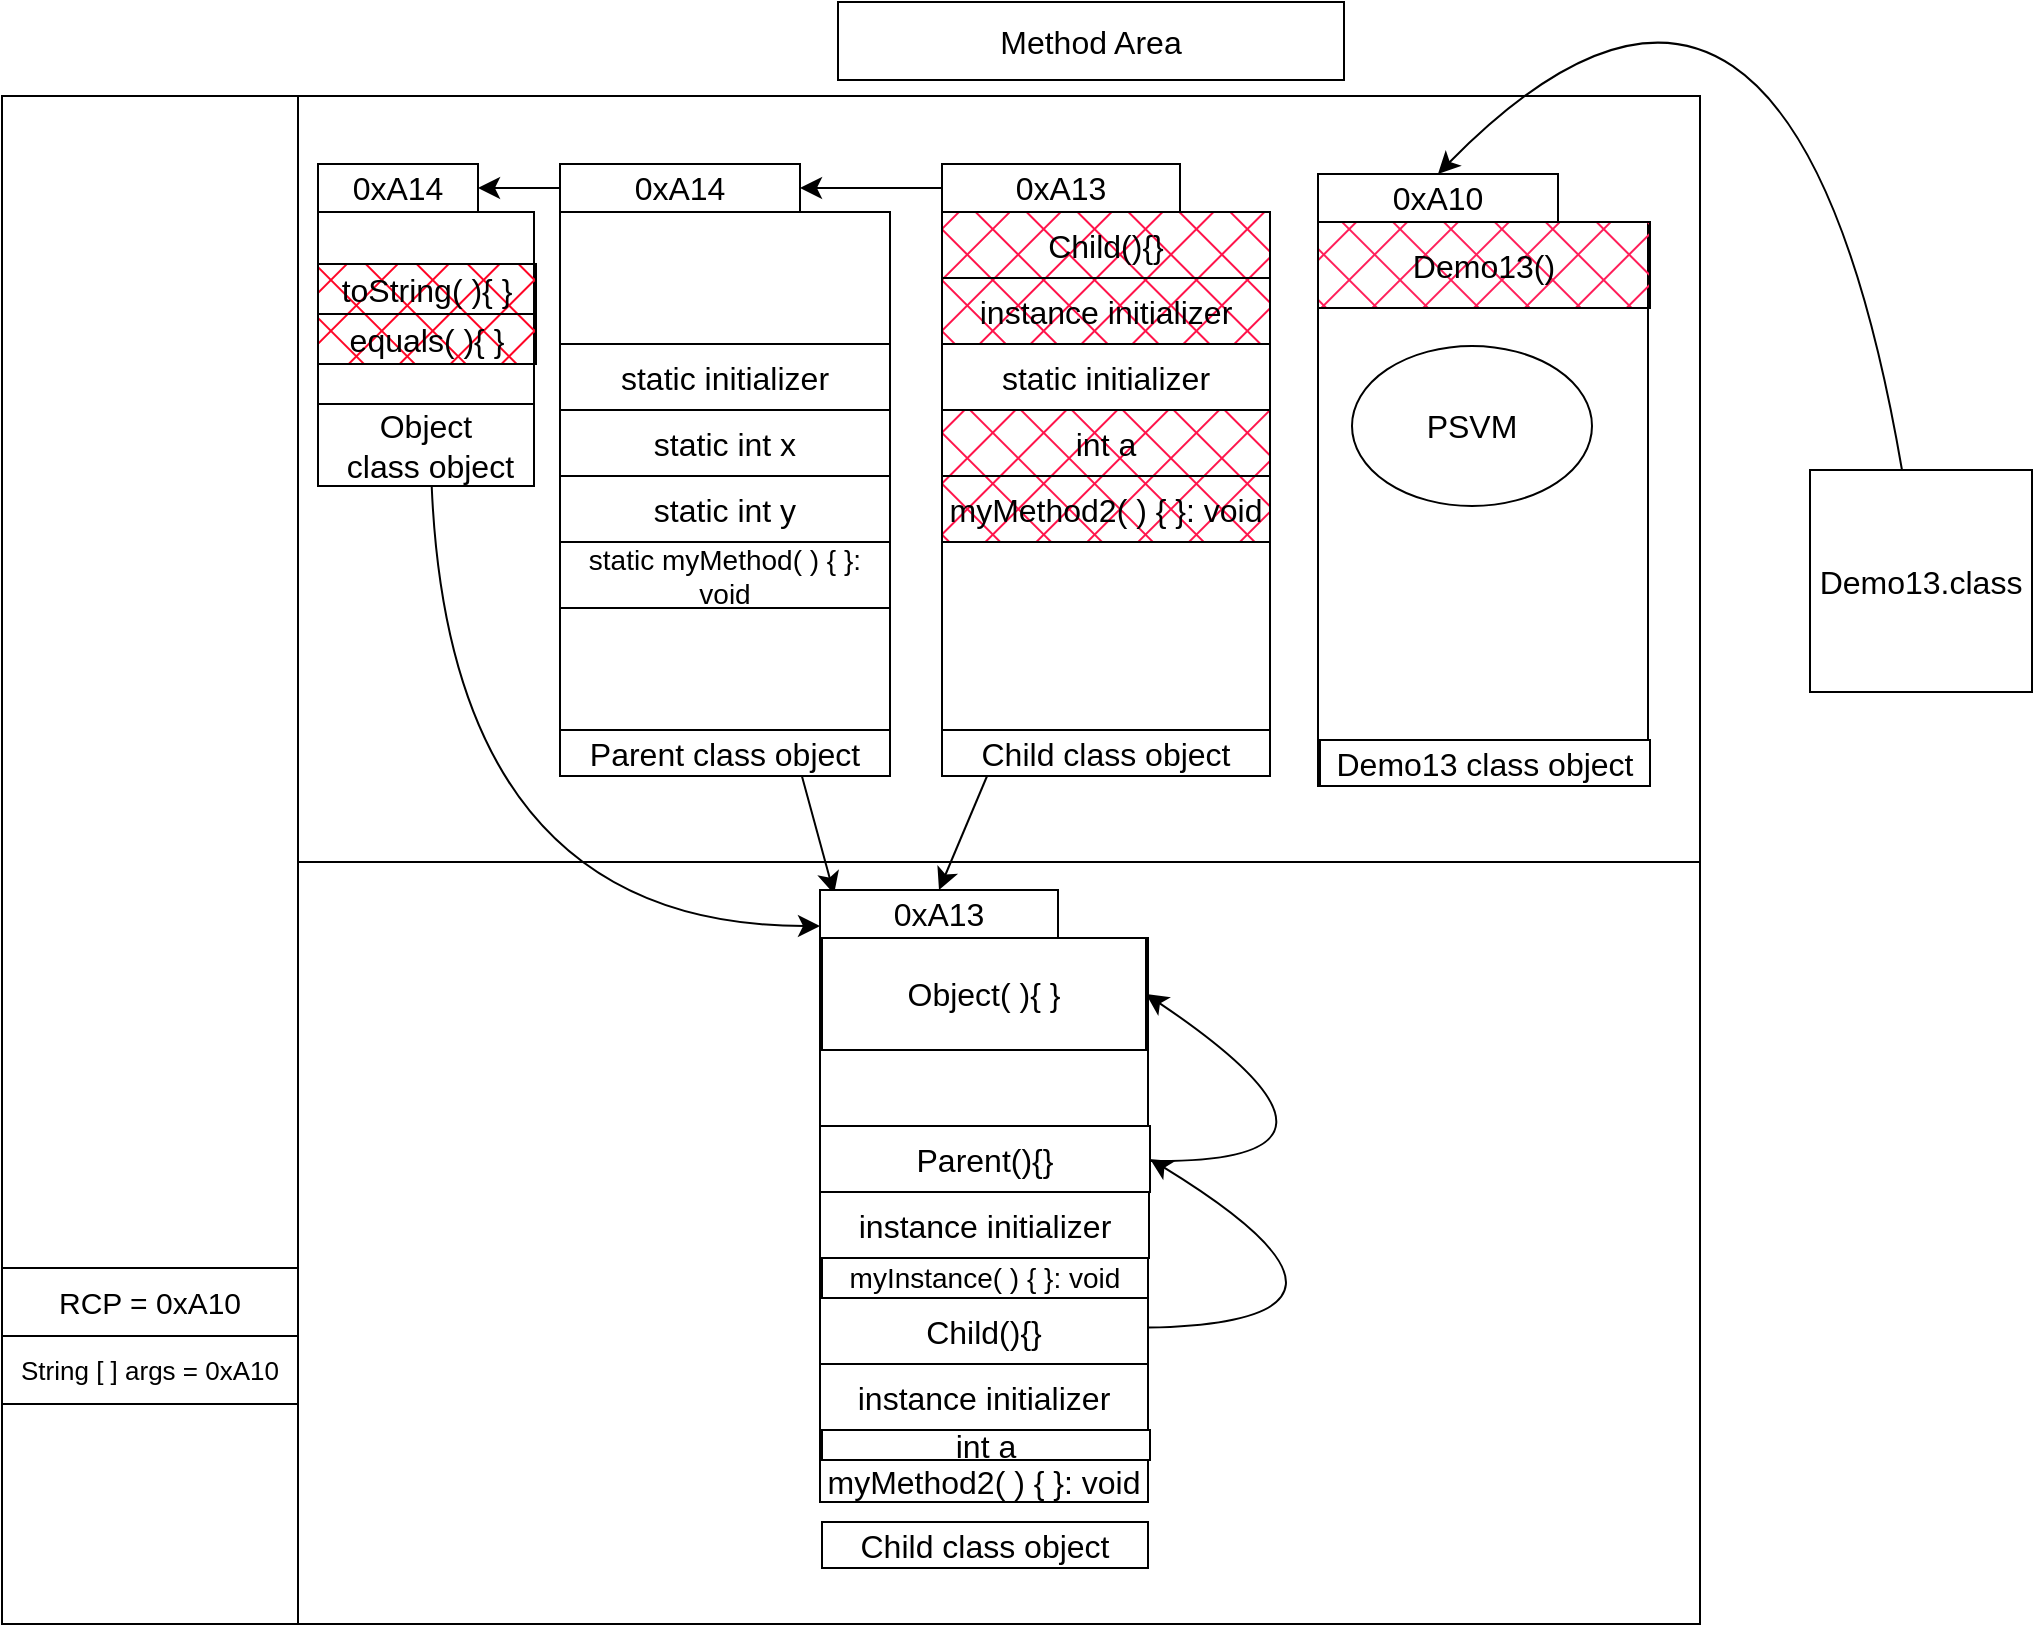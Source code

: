<mxfile version="21.3.7" type="device" pages="2">
  <diagram name="Page-1" id="bGE9_jnd31VBItQDviGC">
    <mxGraphModel dx="1834" dy="1243" grid="0" gridSize="10" guides="1" tooltips="1" connect="1" arrows="1" fold="1" page="0" pageScale="1" pageWidth="850" pageHeight="1100" math="0" shadow="0">
      <root>
        <mxCell id="0" />
        <mxCell id="1" parent="0" />
        <mxCell id="CyGVum3OQX_qUcipyzNN-56" value="" style="rounded=0;whiteSpace=wrap;html=1;fontSize=16;strokeWidth=6;" parent="1" vertex="1">
          <mxGeometry x="27" y="406" width="166" height="123" as="geometry" />
        </mxCell>
        <mxCell id="CyGVum3OQX_qUcipyzNN-3" value="" style="rounded=0;whiteSpace=wrap;html=1;fontSize=16;" parent="1" vertex="1">
          <mxGeometry x="-233" y="-71" width="701" height="383" as="geometry" />
        </mxCell>
        <mxCell id="CyGVum3OQX_qUcipyzNN-4" value="" style="rounded=0;whiteSpace=wrap;html=1;fontSize=16;" parent="1" vertex="1">
          <mxGeometry x="-381" y="-71" width="148" height="699" as="geometry" />
        </mxCell>
        <mxCell id="CyGVum3OQX_qUcipyzNN-5" value="" style="rounded=0;whiteSpace=wrap;html=1;fontSize=16;" parent="1" vertex="1">
          <mxGeometry x="-233" y="312" width="701" height="381" as="geometry" />
        </mxCell>
        <mxCell id="CyGVum3OQX_qUcipyzNN-6" value="Method Area" style="rounded=0;whiteSpace=wrap;html=1;fontSize=16;" parent="1" vertex="1">
          <mxGeometry x="37" y="-118" width="253" height="39" as="geometry" />
        </mxCell>
        <mxCell id="CyGVum3OQX_qUcipyzNN-7" value="" style="rounded=0;whiteSpace=wrap;html=1;fontSize=16;" parent="1" vertex="1">
          <mxGeometry x="277" y="-8" width="165" height="282" as="geometry" />
        </mxCell>
        <mxCell id="CyGVum3OQX_qUcipyzNN-8" value="0xA10" style="rounded=0;whiteSpace=wrap;html=1;fontSize=16;" parent="1" vertex="1">
          <mxGeometry x="277" y="-32" width="120" height="24" as="geometry" />
        </mxCell>
        <mxCell id="CyGVum3OQX_qUcipyzNN-9" value="Demo13()" style="rounded=0;whiteSpace=wrap;html=1;fontSize=16;fillStyle=cross-hatch;fillColor=#FF1F5A;" parent="1" vertex="1">
          <mxGeometry x="277" y="-8" width="166" height="43" as="geometry" />
        </mxCell>
        <mxCell id="CyGVum3OQX_qUcipyzNN-10" value="PSVM" style="ellipse;whiteSpace=wrap;html=1;fontSize=16;" parent="1" vertex="1">
          <mxGeometry x="294" y="54" width="120" height="80" as="geometry" />
        </mxCell>
        <mxCell id="CyGVum3OQX_qUcipyzNN-11" value="" style="rounded=0;whiteSpace=wrap;html=1;fontSize=16;" parent="1" vertex="1">
          <mxGeometry x="-381" y="515" width="148" height="178" as="geometry" />
        </mxCell>
        <mxCell id="CyGVum3OQX_qUcipyzNN-12" value="RCP = 0xA10" style="rounded=0;whiteSpace=wrap;html=1;fontSize=15;" parent="1" vertex="1">
          <mxGeometry x="-381" y="515" width="148" height="34" as="geometry" />
        </mxCell>
        <mxCell id="CyGVum3OQX_qUcipyzNN-13" value="String [ ] args = 0xA10" style="rounded=0;whiteSpace=wrap;html=1;fontSize=13;" parent="1" vertex="1">
          <mxGeometry x="-381" y="549" width="148" height="34" as="geometry" />
        </mxCell>
        <mxCell id="CyGVum3OQX_qUcipyzNN-16" style="edgeStyle=none;curved=1;rounded=0;orthogonalLoop=1;jettySize=auto;html=1;entryX=0.5;entryY=0;entryDx=0;entryDy=0;fontSize=12;startSize=8;endSize=8;" parent="1" source="CyGVum3OQX_qUcipyzNN-14" target="CyGVum3OQX_qUcipyzNN-8" edge="1">
          <mxGeometry relative="1" as="geometry">
            <Array as="points">
              <mxPoint x="513" y="-211" />
            </Array>
          </mxGeometry>
        </mxCell>
        <mxCell id="CyGVum3OQX_qUcipyzNN-14" value="Demo13.class" style="whiteSpace=wrap;html=1;aspect=fixed;fontSize=16;" parent="1" vertex="1">
          <mxGeometry x="523" y="116" width="111" height="111" as="geometry" />
        </mxCell>
        <mxCell id="CyGVum3OQX_qUcipyzNN-54" style="edgeStyle=none;curved=1;rounded=0;orthogonalLoop=1;jettySize=auto;html=1;entryX=0.5;entryY=0;entryDx=0;entryDy=0;fontSize=12;startSize=8;endSize=8;" parent="1" source="CyGVum3OQX_qUcipyzNN-17" target="CyGVum3OQX_qUcipyzNN-50" edge="1">
          <mxGeometry relative="1" as="geometry" />
        </mxCell>
        <mxCell id="CyGVum3OQX_qUcipyzNN-17" value="" style="rounded=0;whiteSpace=wrap;html=1;fontSize=16;" parent="1" vertex="1">
          <mxGeometry x="89" y="-13" width="164" height="282" as="geometry" />
        </mxCell>
        <mxCell id="CyGVum3OQX_qUcipyzNN-36" style="edgeStyle=none;curved=1;rounded=0;orthogonalLoop=1;jettySize=auto;html=1;entryX=1;entryY=0.5;entryDx=0;entryDy=0;fontSize=12;startSize=8;endSize=8;" parent="1" source="CyGVum3OQX_qUcipyzNN-18" target="CyGVum3OQX_qUcipyzNN-26" edge="1">
          <mxGeometry relative="1" as="geometry" />
        </mxCell>
        <mxCell id="CyGVum3OQX_qUcipyzNN-18" value="0xA13" style="rounded=0;whiteSpace=wrap;html=1;fontSize=16;" parent="1" vertex="1">
          <mxGeometry x="89" y="-37" width="119" height="24" as="geometry" />
        </mxCell>
        <mxCell id="CyGVum3OQX_qUcipyzNN-19" value="Demo13 class object" style="rounded=0;whiteSpace=wrap;html=1;fontSize=16;" parent="1" vertex="1">
          <mxGeometry x="278" y="251" width="165" height="23" as="geometry" />
        </mxCell>
        <mxCell id="CyGVum3OQX_qUcipyzNN-20" value="Child class object" style="rounded=0;whiteSpace=wrap;html=1;fontSize=16;" parent="1" vertex="1">
          <mxGeometry x="89" y="246" width="164" height="23" as="geometry" />
        </mxCell>
        <mxCell id="CyGVum3OQX_qUcipyzNN-21" value="Child(){}" style="rounded=0;whiteSpace=wrap;html=1;fontSize=16;fillStyle=cross-hatch;fillColor=#FF144B;" parent="1" vertex="1">
          <mxGeometry x="89" y="-13" width="164" height="33" as="geometry" />
        </mxCell>
        <mxCell id="CyGVum3OQX_qUcipyzNN-22" value="instance initializer" style="rounded=0;whiteSpace=wrap;html=1;fontSize=16;fillStyle=cross-hatch;fillColor=#FF144B;" parent="1" vertex="1">
          <mxGeometry x="89" y="20" width="164" height="33" as="geometry" />
        </mxCell>
        <mxCell id="CyGVum3OQX_qUcipyzNN-23" value="static initializer" style="rounded=0;whiteSpace=wrap;html=1;fontSize=16;" parent="1" vertex="1">
          <mxGeometry x="89" y="53" width="164" height="33" as="geometry" />
        </mxCell>
        <mxCell id="CyGVum3OQX_qUcipyzNN-24" value="int a" style="rounded=0;whiteSpace=wrap;html=1;fontSize=16;fillStyle=cross-hatch;fillColor=#FF144B;" parent="1" vertex="1">
          <mxGeometry x="89" y="86" width="164" height="33" as="geometry" />
        </mxCell>
        <mxCell id="CyGVum3OQX_qUcipyzNN-25" value="myMethod2( ) { }: void" style="rounded=0;whiteSpace=wrap;html=1;fontSize=16;fillStyle=cross-hatch;fillColor=#FF144B;" parent="1" vertex="1">
          <mxGeometry x="89" y="119" width="164" height="33" as="geometry" />
        </mxCell>
        <mxCell id="CyGVum3OQX_qUcipyzNN-43" style="edgeStyle=none;curved=1;rounded=0;orthogonalLoop=1;jettySize=auto;html=1;entryX=1;entryY=0.5;entryDx=0;entryDy=0;fontSize=12;startSize=8;endSize=8;" parent="1" source="CyGVum3OQX_qUcipyzNN-26" target="CyGVum3OQX_qUcipyzNN-38" edge="1">
          <mxGeometry relative="1" as="geometry" />
        </mxCell>
        <mxCell id="CyGVum3OQX_qUcipyzNN-26" value="0xA14" style="rounded=0;whiteSpace=wrap;html=1;fontSize=16;" parent="1" vertex="1">
          <mxGeometry x="-102" y="-37" width="120" height="24" as="geometry" />
        </mxCell>
        <mxCell id="CyGVum3OQX_qUcipyzNN-53" style="edgeStyle=none;curved=1;rounded=0;orthogonalLoop=1;jettySize=auto;html=1;entryX=0.059;entryY=0.083;entryDx=0;entryDy=0;fontSize=12;startSize=8;endSize=8;entryPerimeter=0;" parent="1" source="CyGVum3OQX_qUcipyzNN-27" target="CyGVum3OQX_qUcipyzNN-50" edge="1">
          <mxGeometry relative="1" as="geometry" />
        </mxCell>
        <mxCell id="CyGVum3OQX_qUcipyzNN-27" value="" style="rounded=0;whiteSpace=wrap;html=1;fontSize=16;" parent="1" vertex="1">
          <mxGeometry x="-102" y="-13" width="165" height="282" as="geometry" />
        </mxCell>
        <mxCell id="CyGVum3OQX_qUcipyzNN-28" value="static myMethod( ) { }: void" style="rounded=0;whiteSpace=wrap;html=1;fontSize=14;" parent="1" vertex="1">
          <mxGeometry x="-102" y="152" width="165" height="33" as="geometry" />
        </mxCell>
        <mxCell id="CyGVum3OQX_qUcipyzNN-29" value="static int x" style="rounded=0;whiteSpace=wrap;html=1;fontSize=16;" parent="1" vertex="1">
          <mxGeometry x="-102" y="86" width="165" height="33" as="geometry" />
        </mxCell>
        <mxCell id="CyGVum3OQX_qUcipyzNN-30" value="static initializer" style="rounded=0;whiteSpace=wrap;html=1;fontSize=16;" parent="1" vertex="1">
          <mxGeometry x="-102" y="53" width="165" height="33" as="geometry" />
        </mxCell>
        <mxCell id="CyGVum3OQX_qUcipyzNN-33" value="Parent class object" style="rounded=0;whiteSpace=wrap;html=1;fontSize=16;" parent="1" vertex="1">
          <mxGeometry x="-102" y="246" width="165" height="23" as="geometry" />
        </mxCell>
        <mxCell id="CyGVum3OQX_qUcipyzNN-34" value="static int y" style="rounded=0;whiteSpace=wrap;html=1;fontSize=16;" parent="1" vertex="1">
          <mxGeometry x="-102" y="119" width="165" height="33" as="geometry" />
        </mxCell>
        <mxCell id="CyGVum3OQX_qUcipyzNN-55" style="edgeStyle=none;curved=1;rounded=0;orthogonalLoop=1;jettySize=auto;html=1;entryX=0;entryY=0.75;entryDx=0;entryDy=0;fontSize=12;startSize=8;endSize=8;" parent="1" source="CyGVum3OQX_qUcipyzNN-37" target="CyGVum3OQX_qUcipyzNN-50" edge="1">
          <mxGeometry relative="1" as="geometry">
            <Array as="points">
              <mxPoint x="-157" y="344" />
            </Array>
          </mxGeometry>
        </mxCell>
        <mxCell id="CyGVum3OQX_qUcipyzNN-37" value="" style="rounded=0;whiteSpace=wrap;html=1;fontSize=16;" parent="1" vertex="1">
          <mxGeometry x="-223" y="-13" width="108" height="137" as="geometry" />
        </mxCell>
        <mxCell id="CyGVum3OQX_qUcipyzNN-38" value="0xA14" style="rounded=0;whiteSpace=wrap;html=1;fontSize=16;" parent="1" vertex="1">
          <mxGeometry x="-223" y="-37" width="80" height="24" as="geometry" />
        </mxCell>
        <mxCell id="CyGVum3OQX_qUcipyzNN-39" value="Object&lt;br&gt;&amp;nbsp;class object" style="rounded=0;whiteSpace=wrap;html=1;fontSize=16;" parent="1" vertex="1">
          <mxGeometry x="-223" y="83" width="108" height="41" as="geometry" />
        </mxCell>
        <mxCell id="CyGVum3OQX_qUcipyzNN-41" value="toString( ){ }" style="rounded=0;whiteSpace=wrap;html=1;fontSize=16;fillStyle=cross-hatch;fillColor=#FF0526;" parent="1" vertex="1">
          <mxGeometry x="-223" y="13" width="109" height="25" as="geometry" />
        </mxCell>
        <mxCell id="CyGVum3OQX_qUcipyzNN-42" value="equals( ){ }" style="rounded=0;whiteSpace=wrap;html=1;fontSize=16;fillStyle=cross-hatch;fillColor=#FF0526;" parent="1" vertex="1">
          <mxGeometry x="-223" y="38" width="109" height="25" as="geometry" />
        </mxCell>
        <mxCell id="CyGVum3OQX_qUcipyzNN-44" value="" style="rounded=0;whiteSpace=wrap;html=1;fontSize=16;" parent="1" vertex="1">
          <mxGeometry x="28" y="350" width="164" height="282" as="geometry" />
        </mxCell>
        <mxCell id="CyGVum3OQX_qUcipyzNN-45" value="myMethod2( ) { }: void" style="rounded=0;whiteSpace=wrap;html=1;fontSize=16;fillStyle=solid;fillColor=#FFFFFF;" parent="1" vertex="1">
          <mxGeometry x="28" y="611" width="164" height="21" as="geometry" />
        </mxCell>
        <mxCell id="CyGVum3OQX_qUcipyzNN-46" value="int a" style="rounded=0;whiteSpace=wrap;html=1;fontSize=16;fillStyle=solid;fillColor=#FFFFFF;" parent="1" vertex="1">
          <mxGeometry x="29" y="596" width="164" height="15" as="geometry" />
        </mxCell>
        <mxCell id="CyGVum3OQX_qUcipyzNN-48" value="instance initializer" style="rounded=0;whiteSpace=wrap;html=1;fontSize=16;fillStyle=solid;fillColor=#FFFFFF;" parent="1" vertex="1">
          <mxGeometry x="28" y="563" width="164" height="33" as="geometry" />
        </mxCell>
        <mxCell id="CyGVum3OQX_qUcipyzNN-57" style="edgeStyle=none;curved=1;rounded=0;orthogonalLoop=1;jettySize=auto;html=1;entryX=1;entryY=0.5;entryDx=0;entryDy=0;fontSize=12;startSize=8;endSize=8;" parent="1" source="CyGVum3OQX_qUcipyzNN-49" target="CyGVum3OQX_qUcipyzNN-32" edge="1">
          <mxGeometry relative="1" as="geometry" />
        </mxCell>
        <mxCell id="CyGVum3OQX_qUcipyzNN-59" style="edgeStyle=none;curved=1;rounded=0;orthogonalLoop=1;jettySize=auto;html=1;entryX=1;entryY=0.5;entryDx=0;entryDy=0;fontSize=12;startSize=8;endSize=8;" parent="1" source="CyGVum3OQX_qUcipyzNN-49" target="CyGVum3OQX_qUcipyzNN-32" edge="1">
          <mxGeometry relative="1" as="geometry">
            <Array as="points">
              <mxPoint x="326" y="542" />
            </Array>
          </mxGeometry>
        </mxCell>
        <mxCell id="CyGVum3OQX_qUcipyzNN-49" value="Child(){}" style="rounded=0;whiteSpace=wrap;html=1;fontSize=16;fillStyle=solid;fillColor=#FFFFFF;" parent="1" vertex="1">
          <mxGeometry x="28" y="530" width="164" height="33" as="geometry" />
        </mxCell>
        <mxCell id="CyGVum3OQX_qUcipyzNN-50" value="0xA13" style="rounded=0;whiteSpace=wrap;html=1;fontSize=16;" parent="1" vertex="1">
          <mxGeometry x="28" y="326" width="119" height="24" as="geometry" />
        </mxCell>
        <mxCell id="CyGVum3OQX_qUcipyzNN-51" value="Child class object" style="rounded=0;whiteSpace=wrap;html=1;fontSize=16;" parent="1" vertex="1">
          <mxGeometry x="29" y="642" width="163" height="23" as="geometry" />
        </mxCell>
        <mxCell id="CyGVum3OQX_qUcipyzNN-35" value="myInstance( ) { }: void" style="rounded=0;whiteSpace=wrap;html=1;fontSize=14;fillStyle=solid;fillColor=#FFFFFF;" parent="1" vertex="1">
          <mxGeometry x="29" y="510" width="163" height="20" as="geometry" />
        </mxCell>
        <mxCell id="CyGVum3OQX_qUcipyzNN-31" value="instance initializer" style="rounded=0;whiteSpace=wrap;html=1;fontSize=16;fillStyle=solid;fillColor=#FFFFFF;" parent="1" vertex="1">
          <mxGeometry x="28" y="477" width="164.5" height="33" as="geometry" />
        </mxCell>
        <mxCell id="CyGVum3OQX_qUcipyzNN-60" style="edgeStyle=none;curved=1;rounded=0;orthogonalLoop=1;jettySize=auto;html=1;entryX=1;entryY=0.5;entryDx=0;entryDy=0;fontSize=12;startSize=8;endSize=8;" parent="1" source="CyGVum3OQX_qUcipyzNN-32" target="CyGVum3OQX_qUcipyzNN-40" edge="1">
          <mxGeometry relative="1" as="geometry">
            <Array as="points">
              <mxPoint x="317" y="463" />
            </Array>
          </mxGeometry>
        </mxCell>
        <mxCell id="CyGVum3OQX_qUcipyzNN-32" value="Parent(){}" style="rounded=0;whiteSpace=wrap;html=1;fontSize=16;fillStyle=solid;fillColor=#FFFFFF;" parent="1" vertex="1">
          <mxGeometry x="28" y="444" width="165" height="33" as="geometry" />
        </mxCell>
        <mxCell id="CyGVum3OQX_qUcipyzNN-40" value="Object( ){ }" style="rounded=0;whiteSpace=wrap;html=1;fontSize=16;fillStyle=solid;fillColor=#FFFFFF;" parent="1" vertex="1">
          <mxGeometry x="29" y="350" width="162" height="56" as="geometry" />
        </mxCell>
      </root>
    </mxGraphModel>
  </diagram>
  <diagram id="HOv0-cJKhjLhyogEhljm" name="Page-2">
    <mxGraphModel dx="2284" dy="1943" grid="1" gridSize="10" guides="1" tooltips="1" connect="1" arrows="1" fold="1" page="1" pageScale="1" pageWidth="850" pageHeight="1100" math="0" shadow="0">
      <root>
        <mxCell id="0" />
        <mxCell id="1" parent="0" />
        <mxCell id="SEElB32_H2exaodrzKqh-1" value="" style="rounded=0;whiteSpace=wrap;html=1;fontSize=16;strokeWidth=6;" vertex="1" parent="1">
          <mxGeometry x="27" y="406" width="166" height="123" as="geometry" />
        </mxCell>
        <mxCell id="SEElB32_H2exaodrzKqh-2" value="" style="rounded=0;whiteSpace=wrap;html=1;fontSize=16;" vertex="1" parent="1">
          <mxGeometry x="-233" y="-71" width="963" height="383" as="geometry" />
        </mxCell>
        <mxCell id="SEElB32_H2exaodrzKqh-3" value="" style="rounded=0;whiteSpace=wrap;html=1;fontSize=16;" vertex="1" parent="1">
          <mxGeometry x="-381" y="-71" width="148" height="699" as="geometry" />
        </mxCell>
        <mxCell id="SEElB32_H2exaodrzKqh-4" value="" style="rounded=0;whiteSpace=wrap;html=1;fontSize=16;" vertex="1" parent="1">
          <mxGeometry x="-233" y="312" width="963" height="708" as="geometry" />
        </mxCell>
        <mxCell id="SEElB32_H2exaodrzKqh-5" value="Method Area" style="rounded=0;whiteSpace=wrap;html=1;fontSize=16;" vertex="1" parent="1">
          <mxGeometry x="37" y="-118" width="253" height="39" as="geometry" />
        </mxCell>
        <mxCell id="SEElB32_H2exaodrzKqh-6" value="" style="rounded=0;whiteSpace=wrap;html=1;fontSize=16;" vertex="1" parent="1">
          <mxGeometry x="498" y="-8" width="165" height="282" as="geometry" />
        </mxCell>
        <mxCell id="SEElB32_H2exaodrzKqh-7" value="0xA10" style="rounded=0;whiteSpace=wrap;html=1;fontSize=16;" vertex="1" parent="1">
          <mxGeometry x="498" y="-32" width="120" height="24" as="geometry" />
        </mxCell>
        <mxCell id="SEElB32_H2exaodrzKqh-8" value="Demo13()" style="rounded=0;whiteSpace=wrap;html=1;fontSize=16;fillStyle=cross-hatch;fillColor=#FF1F5A;" vertex="1" parent="1">
          <mxGeometry x="498" y="-8" width="166" height="43" as="geometry" />
        </mxCell>
        <mxCell id="SEElB32_H2exaodrzKqh-9" value="PSVM" style="ellipse;whiteSpace=wrap;html=1;fontSize=16;" vertex="1" parent="1">
          <mxGeometry x="515" y="54" width="120" height="80" as="geometry" />
        </mxCell>
        <mxCell id="SEElB32_H2exaodrzKqh-10" value="" style="rounded=0;whiteSpace=wrap;html=1;fontSize=16;" vertex="1" parent="1">
          <mxGeometry x="-381" y="515" width="148" height="178" as="geometry" />
        </mxCell>
        <mxCell id="SEElB32_H2exaodrzKqh-11" value="RCP = 0xA10" style="rounded=0;whiteSpace=wrap;html=1;fontSize=15;" vertex="1" parent="1">
          <mxGeometry x="-381" y="515" width="148" height="34" as="geometry" />
        </mxCell>
        <mxCell id="SEElB32_H2exaodrzKqh-12" value="String [ ] args = 0xA10" style="rounded=0;whiteSpace=wrap;html=1;fontSize=13;" vertex="1" parent="1">
          <mxGeometry x="-381" y="549" width="148" height="34" as="geometry" />
        </mxCell>
        <mxCell id="SEElB32_H2exaodrzKqh-13" style="edgeStyle=none;curved=1;rounded=0;orthogonalLoop=1;jettySize=auto;html=1;entryX=0.5;entryY=0;entryDx=0;entryDy=0;fontSize=12;startSize=8;endSize=8;" edge="1" parent="1" source="SEElB32_H2exaodrzKqh-14" target="SEElB32_H2exaodrzKqh-7">
          <mxGeometry relative="1" as="geometry">
            <Array as="points">
              <mxPoint x="513" y="-211" />
            </Array>
          </mxGeometry>
        </mxCell>
        <mxCell id="SEElB32_H2exaodrzKqh-14" value="Demo14.class" style="whiteSpace=wrap;html=1;aspect=fixed;fontSize=16;" vertex="1" parent="1">
          <mxGeometry x="620" y="-240" width="111" height="111" as="geometry" />
        </mxCell>
        <mxCell id="SEElB32_H2exaodrzKqh-15" style="edgeStyle=none;curved=1;rounded=0;orthogonalLoop=1;jettySize=auto;html=1;entryX=0.5;entryY=0;entryDx=0;entryDy=0;fontSize=12;startSize=8;endSize=8;" edge="1" parent="1" source="SEElB32_H2exaodrzKqh-16" target="SEElB32_H2exaodrzKqh-48">
          <mxGeometry relative="1" as="geometry" />
        </mxCell>
        <mxCell id="SEElB32_H2exaodrzKqh-16" value="" style="rounded=0;whiteSpace=wrap;html=1;fontSize=16;" vertex="1" parent="1">
          <mxGeometry x="89" y="-13" width="164" height="282" as="geometry" />
        </mxCell>
        <mxCell id="SEElB32_H2exaodrzKqh-17" style="edgeStyle=none;curved=1;rounded=0;orthogonalLoop=1;jettySize=auto;html=1;entryX=1;entryY=0.5;entryDx=0;entryDy=0;fontSize=12;startSize=8;endSize=8;" edge="1" parent="1" source="SEElB32_H2exaodrzKqh-18" target="SEElB32_H2exaodrzKqh-27">
          <mxGeometry relative="1" as="geometry" />
        </mxCell>
        <mxCell id="SEElB32_H2exaodrzKqh-18" value="0xA13" style="rounded=0;whiteSpace=wrap;html=1;fontSize=16;" vertex="1" parent="1">
          <mxGeometry x="89" y="-37" width="119" height="24" as="geometry" />
        </mxCell>
        <mxCell id="SEElB32_H2exaodrzKqh-19" value="Demo14 class object" style="rounded=0;whiteSpace=wrap;html=1;fontSize=16;" vertex="1" parent="1">
          <mxGeometry x="499" y="251" width="165" height="23" as="geometry" />
        </mxCell>
        <mxCell id="SEElB32_H2exaodrzKqh-20" value="Child class object" style="rounded=0;whiteSpace=wrap;html=1;fontSize=16;" vertex="1" parent="1">
          <mxGeometry x="89" y="246" width="164" height="23" as="geometry" />
        </mxCell>
        <mxCell id="SEElB32_H2exaodrzKqh-21" value="B ( ) { }" style="rounded=0;whiteSpace=wrap;html=1;fontSize=16;fillStyle=cross-hatch;fillColor=#FF144B;" vertex="1" parent="1">
          <mxGeometry x="89" y="-13" width="164" height="33" as="geometry" />
        </mxCell>
        <mxCell id="SEElB32_H2exaodrzKqh-22" value="instance initializer" style="rounded=0;whiteSpace=wrap;html=1;fontSize=16;fillStyle=cross-hatch;fillColor=#FF144B;" vertex="1" parent="1">
          <mxGeometry x="89" y="20" width="164" height="33" as="geometry" />
        </mxCell>
        <mxCell id="SEElB32_H2exaodrzKqh-23" value="static initializer" style="rounded=0;whiteSpace=wrap;html=1;fontSize=16;" vertex="1" parent="1">
          <mxGeometry x="89" y="53" width="164" height="33" as="geometry" />
        </mxCell>
        <mxCell id="SEElB32_H2exaodrzKqh-24" value="int x =20" style="rounded=0;whiteSpace=wrap;html=1;fontSize=16;fillStyle=cross-hatch;fillColor=#FF144B;" vertex="1" parent="1">
          <mxGeometry x="89" y="86" width="164" height="33" as="geometry" />
        </mxCell>
        <mxCell id="SEElB32_H2exaodrzKqh-25" value="instance initiallizer { }" style="rounded=0;whiteSpace=wrap;html=1;fontSize=16;fillStyle=cross-hatch;fillColor=#FF144B;" vertex="1" parent="1">
          <mxGeometry x="89" y="119" width="164" height="33" as="geometry" />
        </mxCell>
        <mxCell id="SEElB32_H2exaodrzKqh-26" style="edgeStyle=none;curved=1;rounded=0;orthogonalLoop=1;jettySize=auto;html=1;entryX=1;entryY=0.5;entryDx=0;entryDy=0;fontSize=12;startSize=8;endSize=8;" edge="1" parent="1" source="SEElB32_H2exaodrzKqh-27" target="SEElB32_H2exaodrzKqh-37">
          <mxGeometry relative="1" as="geometry" />
        </mxCell>
        <mxCell id="SEElB32_H2exaodrzKqh-27" value="0xA14" style="rounded=0;whiteSpace=wrap;html=1;fontSize=16;" vertex="1" parent="1">
          <mxGeometry x="-102" y="-37" width="120" height="24" as="geometry" />
        </mxCell>
        <mxCell id="SEElB32_H2exaodrzKqh-28" style="edgeStyle=none;curved=1;rounded=0;orthogonalLoop=1;jettySize=auto;html=1;entryX=0.059;entryY=0.083;entryDx=0;entryDy=0;fontSize=12;startSize=8;endSize=8;entryPerimeter=0;" edge="1" parent="1" source="SEElB32_H2exaodrzKqh-29" target="SEElB32_H2exaodrzKqh-48">
          <mxGeometry relative="1" as="geometry" />
        </mxCell>
        <mxCell id="SEElB32_H2exaodrzKqh-29" value="" style="rounded=0;whiteSpace=wrap;html=1;fontSize=16;" vertex="1" parent="1">
          <mxGeometry x="-102" y="-13" width="165" height="282" as="geometry" />
        </mxCell>
        <mxCell id="SEElB32_H2exaodrzKqh-32" value="static initializer" style="rounded=0;whiteSpace=wrap;html=1;fontSize=16;" vertex="1" parent="1">
          <mxGeometry x="-102" y="53" width="165" height="33" as="geometry" />
        </mxCell>
        <mxCell id="SEElB32_H2exaodrzKqh-33" value="Parent class object" style="rounded=0;whiteSpace=wrap;html=1;fontSize=16;" vertex="1" parent="1">
          <mxGeometry x="-102" y="246" width="165" height="23" as="geometry" />
        </mxCell>
        <mxCell id="SEElB32_H2exaodrzKqh-35" style="edgeStyle=none;curved=1;rounded=0;orthogonalLoop=1;jettySize=auto;html=1;entryX=0;entryY=0.75;entryDx=0;entryDy=0;fontSize=12;startSize=8;endSize=8;" edge="1" parent="1" source="SEElB32_H2exaodrzKqh-36" target="SEElB32_H2exaodrzKqh-48">
          <mxGeometry relative="1" as="geometry">
            <Array as="points">
              <mxPoint x="-157" y="344" />
            </Array>
          </mxGeometry>
        </mxCell>
        <mxCell id="SEElB32_H2exaodrzKqh-36" value="" style="rounded=0;whiteSpace=wrap;html=1;fontSize=16;" vertex="1" parent="1">
          <mxGeometry x="-223" y="-13" width="108" height="137" as="geometry" />
        </mxCell>
        <mxCell id="SEElB32_H2exaodrzKqh-37" value="0xA14" style="rounded=0;whiteSpace=wrap;html=1;fontSize=16;" vertex="1" parent="1">
          <mxGeometry x="-223" y="-37" width="80" height="24" as="geometry" />
        </mxCell>
        <mxCell id="SEElB32_H2exaodrzKqh-38" value="Object&lt;br&gt;&amp;nbsp;class object" style="rounded=0;whiteSpace=wrap;html=1;fontSize=16;" vertex="1" parent="1">
          <mxGeometry x="-223" y="83" width="108" height="41" as="geometry" />
        </mxCell>
        <mxCell id="SEElB32_H2exaodrzKqh-39" value="toString( ){ }" style="rounded=0;whiteSpace=wrap;html=1;fontSize=16;fillStyle=cross-hatch;fillColor=#FF0526;" vertex="1" parent="1">
          <mxGeometry x="-223" y="13" width="109" height="25" as="geometry" />
        </mxCell>
        <mxCell id="SEElB32_H2exaodrzKqh-40" value="equals( ){ }" style="rounded=0;whiteSpace=wrap;html=1;fontSize=16;fillStyle=cross-hatch;fillColor=#FF0526;" vertex="1" parent="1">
          <mxGeometry x="-223" y="38" width="109" height="25" as="geometry" />
        </mxCell>
        <mxCell id="SEElB32_H2exaodrzKqh-41" value="" style="rounded=0;whiteSpace=wrap;html=1;fontSize=16;" vertex="1" parent="1">
          <mxGeometry x="30" y="350" width="160" height="350" as="geometry" />
        </mxCell>
        <mxCell id="SEElB32_H2exaodrzKqh-45" style="edgeStyle=none;curved=1;rounded=0;orthogonalLoop=1;jettySize=auto;html=1;entryX=1;entryY=0.5;entryDx=0;entryDy=0;fontSize=12;startSize=8;endSize=8;" edge="1" parent="1" source="SEElB32_H2exaodrzKqh-47">
          <mxGeometry relative="1" as="geometry">
            <mxPoint x="193" y="460.5" as="targetPoint" />
          </mxGeometry>
        </mxCell>
        <mxCell id="SEElB32_H2exaodrzKqh-46" style="edgeStyle=none;curved=1;rounded=0;orthogonalLoop=1;jettySize=auto;html=1;entryX=1;entryY=0.5;entryDx=0;entryDy=0;fontSize=12;startSize=8;endSize=8;" edge="1" parent="1" source="SEElB32_H2exaodrzKqh-47">
          <mxGeometry relative="1" as="geometry">
            <Array as="points">
              <mxPoint x="326" y="542" />
            </Array>
            <mxPoint x="193" y="460.5" as="targetPoint" />
          </mxGeometry>
        </mxCell>
        <mxCell id="SEElB32_H2exaodrzKqh-48" value="0xA13" style="rounded=0;whiteSpace=wrap;html=1;fontSize=16;" vertex="1" parent="1">
          <mxGeometry x="28" y="326" width="119" height="24" as="geometry" />
        </mxCell>
        <mxCell id="SEElB32_H2exaodrzKqh-49" value="Child class object" style="rounded=0;whiteSpace=wrap;html=1;fontSize=16;" vertex="1" parent="1">
          <mxGeometry x="27" y="710" width="163" height="23" as="geometry" />
        </mxCell>
        <mxCell id="SEElB32_H2exaodrzKqh-52" style="edgeStyle=none;curved=1;rounded=0;orthogonalLoop=1;jettySize=auto;html=1;entryX=1;entryY=0.5;entryDx=0;entryDy=0;fontSize=12;startSize=8;endSize=8;" edge="1" parent="1" source="SEElB32_H2exaodrzKqh-53">
          <mxGeometry relative="1" as="geometry">
            <Array as="points">
              <mxPoint x="317" y="463" />
            </Array>
            <mxPoint x="191" y="388" as="targetPoint" />
          </mxGeometry>
        </mxCell>
        <mxCell id="SEElB32_H2exaodrzKqh-63" value="0xA13" style="rounded=0;whiteSpace=wrap;html=1;fontSize=16;" vertex="1" parent="1">
          <mxGeometry x="304" y="-37" width="119" height="24" as="geometry" />
        </mxCell>
        <mxCell id="SEElB32_H2exaodrzKqh-66" value="static initializer" style="rounded=0;whiteSpace=wrap;html=1;fontSize=16;" vertex="1" parent="1">
          <mxGeometry x="304" y="53" width="164" height="33" as="geometry" />
        </mxCell>
        <mxCell id="SEElB32_H2exaodrzKqh-69" value="" style="rounded=0;whiteSpace=wrap;html=1;fontSize=16;" vertex="1" parent="1">
          <mxGeometry x="304" y="-13" width="164" height="282" as="geometry" />
        </mxCell>
        <mxCell id="SEElB32_H2exaodrzKqh-72" style="edgeStyle=orthogonalEdgeStyle;rounded=0;orthogonalLoop=1;jettySize=auto;html=1;entryX=1;entryY=0.5;entryDx=0;entryDy=0;" edge="1" parent="1" source="SEElB32_H2exaodrzKqh-70" target="SEElB32_H2exaodrzKqh-48">
          <mxGeometry relative="1" as="geometry">
            <Array as="points">
              <mxPoint x="270" y="258" />
              <mxPoint x="270" y="338" />
            </Array>
          </mxGeometry>
        </mxCell>
        <mxCell id="SEElB32_H2exaodrzKqh-70" value="Child class object" style="rounded=0;whiteSpace=wrap;html=1;fontSize=16;" vertex="1" parent="1">
          <mxGeometry x="304" y="246" width="164" height="23" as="geometry" />
        </mxCell>
        <mxCell id="SEElB32_H2exaodrzKqh-64" value="C( ){ }" style="rounded=0;whiteSpace=wrap;html=1;fontSize=16;fillStyle=cross-hatch;fillColor=#FF144B;" vertex="1" parent="1">
          <mxGeometry x="304" y="-13" width="164" height="33" as="geometry" />
        </mxCell>
        <mxCell id="SEElB32_H2exaodrzKqh-65" value="instance initializer" style="rounded=0;whiteSpace=wrap;html=1;fontSize=16;fillStyle=cross-hatch;fillColor=#FF144B;" vertex="1" parent="1">
          <mxGeometry x="304" y="20" width="164" height="33" as="geometry" />
        </mxCell>
        <mxCell id="SEElB32_H2exaodrzKqh-67" value="int x =30;" style="rounded=0;whiteSpace=wrap;html=1;fontSize=16;fillStyle=cross-hatch;fillColor=#FF144B;" vertex="1" parent="1">
          <mxGeometry x="304" y="86" width="164" height="33" as="geometry" />
        </mxCell>
        <mxCell id="SEElB32_H2exaodrzKqh-71" value="A ( ) { }" style="rounded=0;whiteSpace=wrap;html=1;fontSize=16;fillStyle=cross-hatch;fillColor=#FF144B;" vertex="1" parent="1">
          <mxGeometry x="-101" y="-13" width="164" height="33" as="geometry" />
        </mxCell>
        <mxCell id="SEElB32_H2exaodrzKqh-73" value="" style="rounded=0;whiteSpace=wrap;html=1;strokeColor=#FF2172;strokeWidth=4;" vertex="1" parent="1">
          <mxGeometry x="30" y="350" width="160" height="80" as="geometry" />
        </mxCell>
        <mxCell id="SEElB32_H2exaodrzKqh-74" value="" style="rounded=0;whiteSpace=wrap;html=1;strokeColor=#19FF7D;strokeWidth=7;" vertex="1" parent="1">
          <mxGeometry x="30" y="430" width="163" height="70" as="geometry" />
        </mxCell>
        <mxCell id="SEElB32_H2exaodrzKqh-75" value="" style="rounded=0;whiteSpace=wrap;html=1;strokeColor=#2643FF;strokeWidth=4;" vertex="1" parent="1">
          <mxGeometry x="29" y="497" width="163" height="70" as="geometry" />
        </mxCell>
        <mxCell id="SEElB32_H2exaodrzKqh-76" value="" style="rounded=0;whiteSpace=wrap;html=1;strokeColor=#C7BA0A;strokeWidth=5;" vertex="1" parent="1">
          <mxGeometry x="27" y="567.5" width="163" height="92.5" as="geometry" />
        </mxCell>
        <mxCell id="SEElB32_H2exaodrzKqh-77" value="static initializer" style="rounded=0;whiteSpace=wrap;html=1;fontSize=16;" vertex="1" parent="1">
          <mxGeometry x="304" y="53" width="164" height="33" as="geometry" />
        </mxCell>
        <mxCell id="SEElB32_H2exaodrzKqh-78" value="instance initiallizer { }" style="rounded=0;whiteSpace=wrap;html=1;fontSize=16;fillStyle=cross-hatch;fillColor=#FF144B;" vertex="1" parent="1">
          <mxGeometry x="304" y="119" width="164" height="33" as="geometry" />
        </mxCell>
        <mxCell id="SEElB32_H2exaodrzKqh-79" value="instance initiallizer { }" style="rounded=0;whiteSpace=wrap;html=1;fontSize=16;fillStyle=cross-hatch;fillColor=#FF144B;" vertex="1" parent="1">
          <mxGeometry x="-101" y="119" width="164" height="33" as="geometry" />
        </mxCell>
        <mxCell id="SEElB32_H2exaodrzKqh-80" value="object()" style="rounded=0;whiteSpace=wrap;html=1;fontSize=17;" vertex="1" parent="1">
          <mxGeometry x="30" y="350" width="156" height="30" as="geometry" />
        </mxCell>
        <mxCell id="SEElB32_H2exaodrzKqh-87" style="edgeStyle=orthogonalEdgeStyle;rounded=0;orthogonalLoop=1;jettySize=auto;html=1;entryX=0.994;entryY=0.125;entryDx=0;entryDy=0;entryPerimeter=0;exitX=1;exitY=0.157;exitDx=0;exitDy=0;exitPerimeter=0;" edge="1" parent="1" source="SEElB32_H2exaodrzKqh-74" target="SEElB32_H2exaodrzKqh-73">
          <mxGeometry relative="1" as="geometry">
            <Array as="points">
              <mxPoint x="260" y="441" />
              <mxPoint x="260" y="360" />
            </Array>
          </mxGeometry>
        </mxCell>
        <mxCell id="SEElB32_H2exaodrzKqh-81" value="A( ) { }" style="rounded=0;whiteSpace=wrap;html=1;fontSize=17;" vertex="1" parent="1">
          <mxGeometry x="31" y="430" width="162" height="30" as="geometry" />
        </mxCell>
        <mxCell id="SEElB32_H2exaodrzKqh-86" style="edgeStyle=orthogonalEdgeStyle;rounded=0;orthogonalLoop=1;jettySize=auto;html=1;entryX=1;entryY=0.75;entryDx=0;entryDy=0;exitX=1;exitY=0.5;exitDx=0;exitDy=0;" edge="1" parent="1" source="SEElB32_H2exaodrzKqh-82" target="SEElB32_H2exaodrzKqh-81">
          <mxGeometry relative="1" as="geometry">
            <Array as="points">
              <mxPoint x="260" y="515" />
              <mxPoint x="260" y="453" />
            </Array>
          </mxGeometry>
        </mxCell>
        <mxCell id="SEElB32_H2exaodrzKqh-82" value="B( ) { }" style="rounded=0;whiteSpace=wrap;html=1;fontSize=17;" vertex="1" parent="1">
          <mxGeometry x="29" y="499" width="162" height="31" as="geometry" />
        </mxCell>
        <mxCell id="SEElB32_H2exaodrzKqh-31" value="int x = 10;" style="rounded=0;whiteSpace=wrap;html=1;fontSize=16;fillStyle=cross-hatch;strokeColor=#FF0A7C;fillColor=#FF2155;" vertex="1" parent="1">
          <mxGeometry x="-102" y="86" width="165" height="33" as="geometry" />
        </mxCell>
        <mxCell id="SEElB32_H2exaodrzKqh-88" style="edgeStyle=orthogonalEdgeStyle;rounded=0;orthogonalLoop=1;jettySize=auto;html=1;entryX=1;entryY=0.75;entryDx=0;entryDy=0;exitX=1;exitY=0.5;exitDx=0;exitDy=0;" edge="1" parent="1" source="SEElB32_H2exaodrzKqh-83" target="SEElB32_H2exaodrzKqh-82">
          <mxGeometry relative="1" as="geometry">
            <Array as="points">
              <mxPoint x="260" y="583" />
              <mxPoint x="260" y="522" />
            </Array>
          </mxGeometry>
        </mxCell>
        <mxCell id="SEElB32_H2exaodrzKqh-83" value="C( ) { }" style="rounded=0;whiteSpace=wrap;html=1;fontSize=17;" vertex="1" parent="1">
          <mxGeometry x="28" y="567.5" width="162" height="31" as="geometry" />
        </mxCell>
        <mxCell id="SEElB32_H2exaodrzKqh-85" value="int x = 10;" style="rounded=0;whiteSpace=wrap;html=1;fontSize=16;fillStyle=cross-hatch;strokeColor=#FF0A7C;fillColor=#FFFFFF;" vertex="1" parent="1">
          <mxGeometry x="30" y="460" width="160" height="40" as="geometry" />
        </mxCell>
        <mxCell id="SEElB32_H2exaodrzKqh-89" value="" style="shape=curlyBracket;whiteSpace=wrap;html=1;rounded=1;labelPosition=left;verticalLabelPosition=middle;align=right;verticalAlign=middle;" vertex="1" parent="1">
          <mxGeometry x="-60" y="350" width="20" height="80" as="geometry" />
        </mxCell>
        <mxCell id="SEElB32_H2exaodrzKqh-90" value="" style="shape=curlyBracket;whiteSpace=wrap;html=1;rounded=1;labelPosition=left;verticalLabelPosition=middle;align=right;verticalAlign=middle;" vertex="1" parent="1">
          <mxGeometry x="-60" y="430" width="20" height="80" as="geometry" />
        </mxCell>
        <mxCell id="SEElB32_H2exaodrzKqh-91" value="" style="shape=curlyBracket;whiteSpace=wrap;html=1;rounded=1;labelPosition=left;verticalLabelPosition=middle;align=right;verticalAlign=middle;" vertex="1" parent="1">
          <mxGeometry x="-60" y="510" width="20" height="80" as="geometry" />
        </mxCell>
        <mxCell id="SEElB32_H2exaodrzKqh-92" value="" style="shape=curlyBracket;whiteSpace=wrap;html=1;rounded=1;labelPosition=left;verticalLabelPosition=middle;align=right;verticalAlign=middle;" vertex="1" parent="1">
          <mxGeometry x="-60" y="590" width="20" height="80" as="geometry" />
        </mxCell>
      </root>
    </mxGraphModel>
  </diagram>
</mxfile>
